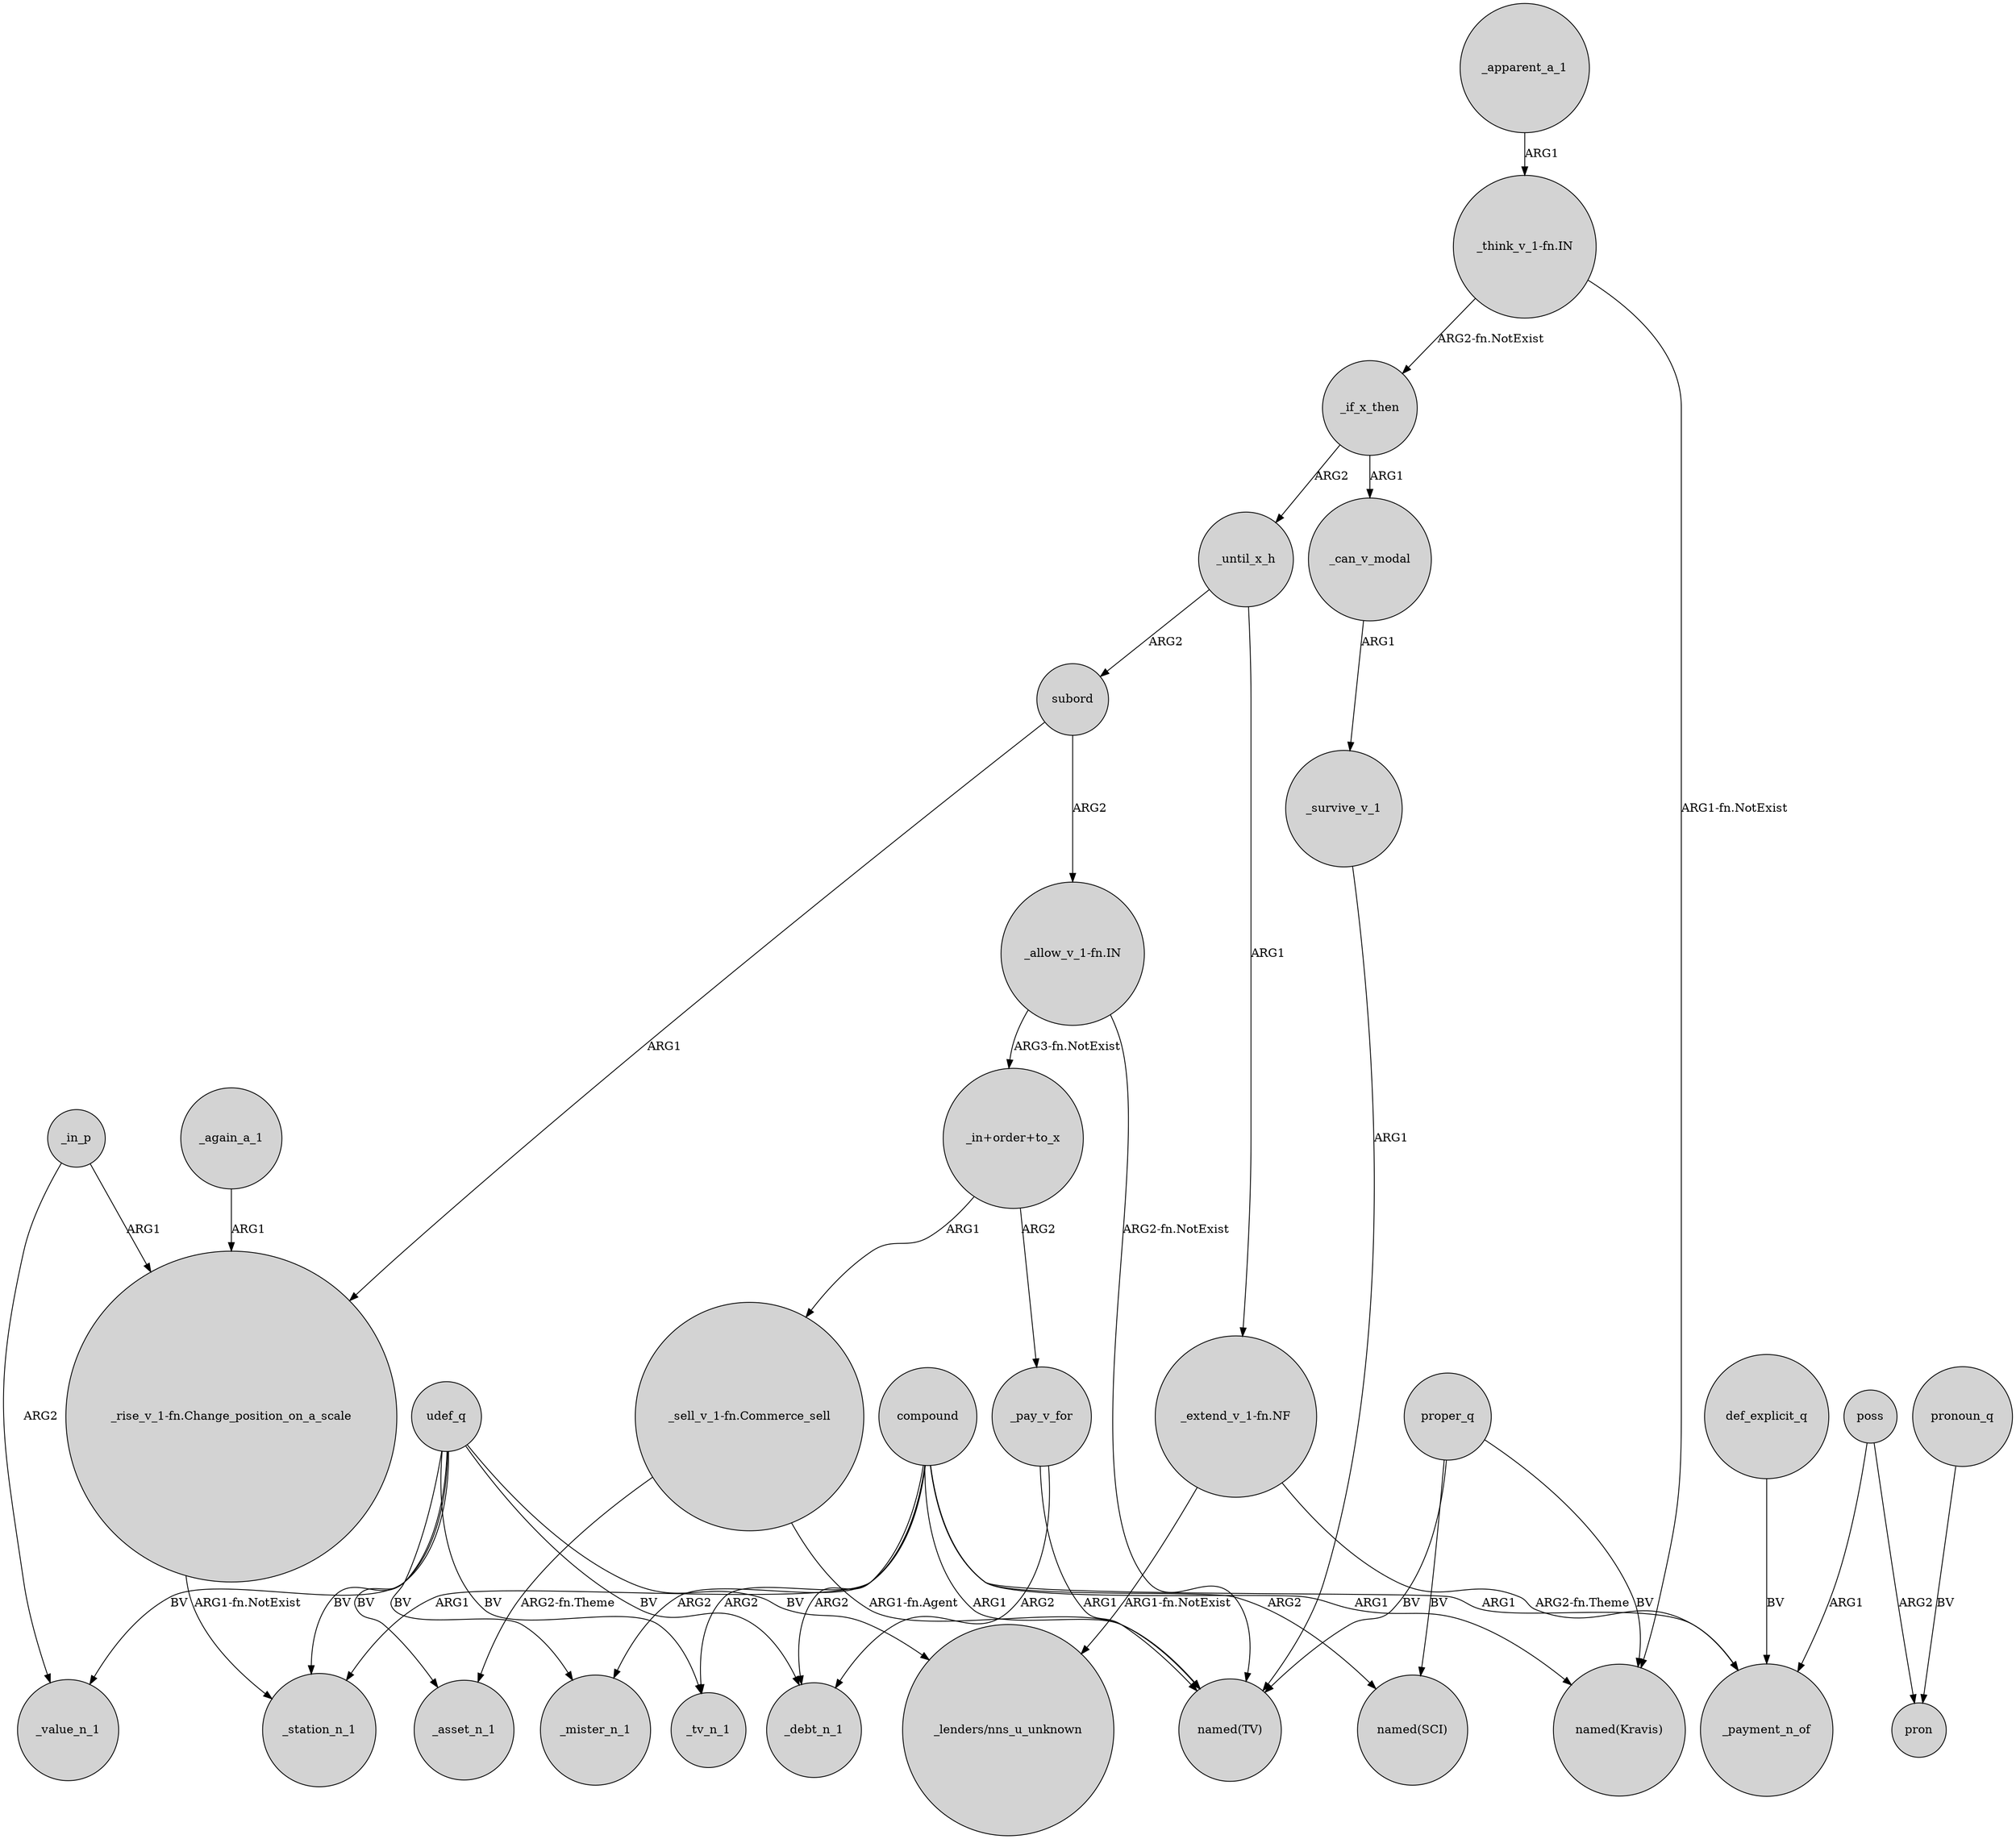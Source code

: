 digraph {
	node [shape=circle style=filled]
	_until_x_h -> "_extend_v_1-fn.NF" [label=ARG1]
	_can_v_modal -> _survive_v_1 [label=ARG1]
	"_rise_v_1-fn.Change_position_on_a_scale" -> _station_n_1 [label="ARG1-fn.NotExist"]
	poss -> pron [label=ARG2]
	"_think_v_1-fn.IN" -> "named(Kravis)" [label="ARG1-fn.NotExist"]
	_until_x_h -> subord [label=ARG2]
	udef_q -> _debt_n_1 [label=BV]
	"_in+order+to_x" -> _pay_v_for [label=ARG2]
	compound -> _tv_n_1 [label=ARG2]
	udef_q -> _tv_n_1 [label=BV]
	compound -> _mister_n_1 [label=ARG2]
	compound -> _debt_n_1 [label=ARG2]
	_in_p -> _value_n_1 [label=ARG2]
	udef_q -> "_lenders/nns_u_unknown" [label=BV]
	udef_q -> _mister_n_1 [label=BV]
	"_extend_v_1-fn.NF" -> _payment_n_of [label="ARG2-fn.Theme"]
	_pay_v_for -> _debt_n_1 [label=ARG2]
	_if_x_then -> _until_x_h [label=ARG2]
	_if_x_then -> _can_v_modal [label=ARG1]
	proper_q -> "named(TV)" [label=BV]
	_in_p -> "_rise_v_1-fn.Change_position_on_a_scale" [label=ARG1]
	udef_q -> _asset_n_1 [label=BV]
	poss -> _payment_n_of [label=ARG1]
	compound -> "named(Kravis)" [label=ARG1]
	proper_q -> "named(Kravis)" [label=BV]
	"_sell_v_1-fn.Commerce_sell" -> _asset_n_1 [label="ARG2-fn.Theme"]
	pronoun_q -> pron [label=BV]
	compound -> _station_n_1 [label=ARG1]
	_apparent_a_1 -> "_think_v_1-fn.IN" [label=ARG1]
	_again_a_1 -> "_rise_v_1-fn.Change_position_on_a_scale" [label=ARG1]
	"_sell_v_1-fn.Commerce_sell" -> "named(TV)" [label="ARG1-fn.Agent"]
	compound -> "named(SCI)" [label=ARG2]
	def_explicit_q -> _payment_n_of [label=BV]
	compound -> _payment_n_of [label=ARG1]
	subord -> "_allow_v_1-fn.IN" [label=ARG2]
	"_allow_v_1-fn.IN" -> "named(TV)" [label="ARG2-fn.NotExist"]
	_pay_v_for -> "named(TV)" [label=ARG1]
	"_think_v_1-fn.IN" -> _if_x_then [label="ARG2-fn.NotExist"]
	_survive_v_1 -> "named(TV)" [label=ARG1]
	udef_q -> _station_n_1 [label=BV]
	udef_q -> _value_n_1 [label=BV]
	"_in+order+to_x" -> "_sell_v_1-fn.Commerce_sell" [label=ARG1]
	subord -> "_rise_v_1-fn.Change_position_on_a_scale" [label=ARG1]
	"_allow_v_1-fn.IN" -> "_in+order+to_x" [label="ARG3-fn.NotExist"]
	"_extend_v_1-fn.NF" -> "_lenders/nns_u_unknown" [label="ARG1-fn.NotExist"]
	compound -> "named(TV)" [label=ARG1]
	proper_q -> "named(SCI)" [label=BV]
}

